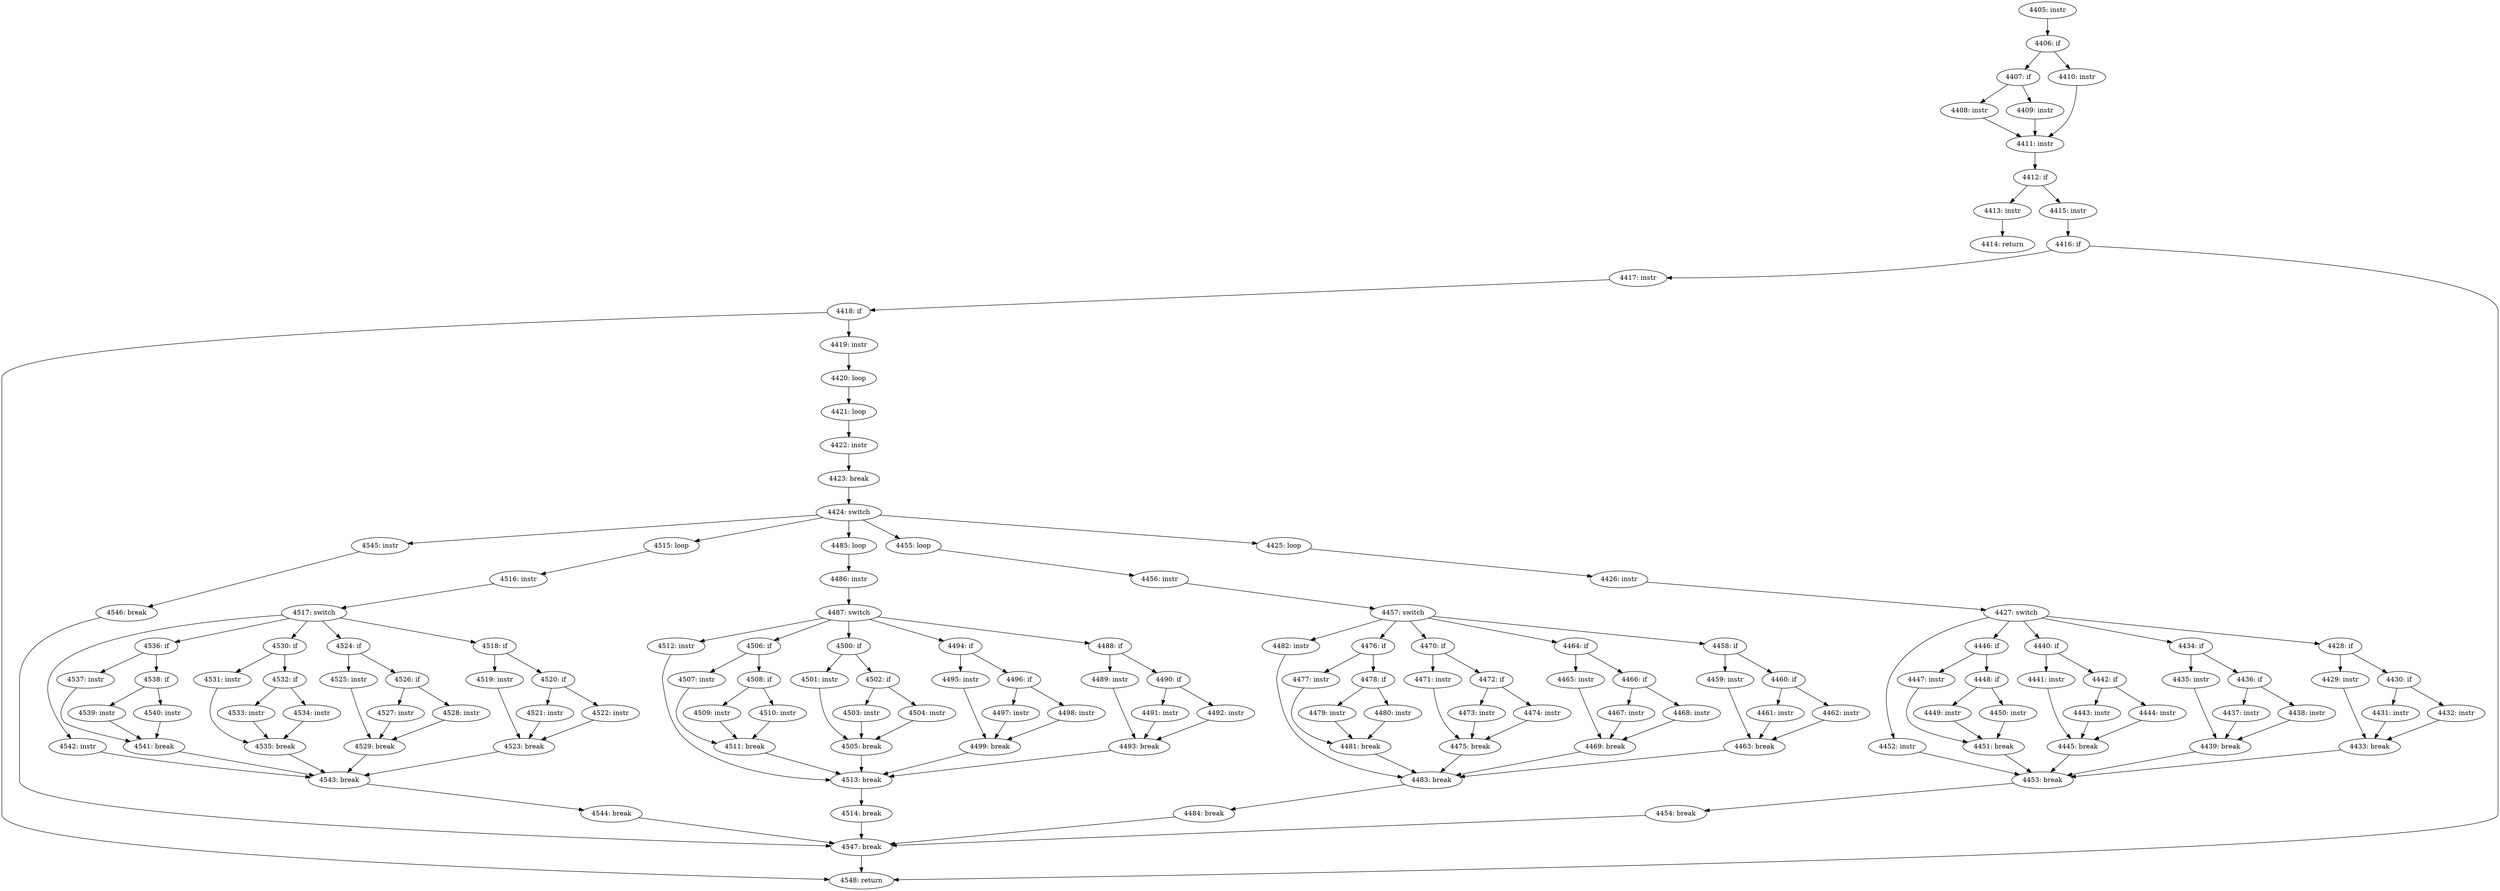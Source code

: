 digraph CFG_tcp_process_tlp_ack {
4405 [label="4405: instr"]
	4405 -> 4406
4406 [label="4406: if"]
	4406 -> 4407
	4406 -> 4410
4407 [label="4407: if"]
	4407 -> 4408
	4407 -> 4409
4408 [label="4408: instr"]
	4408 -> 4411
4409 [label="4409: instr"]
	4409 -> 4411
4410 [label="4410: instr"]
	4410 -> 4411
4411 [label="4411: instr"]
	4411 -> 4412
4412 [label="4412: if"]
	4412 -> 4413
	4412 -> 4415
4413 [label="4413: instr"]
	4413 -> 4414
4414 [label="4414: return"]
	
4415 [label="4415: instr"]
	4415 -> 4416
4416 [label="4416: if"]
	4416 -> 4417
	4416 -> 4548
4417 [label="4417: instr"]
	4417 -> 4418
4418 [label="4418: if"]
	4418 -> 4419
	4418 -> 4548
4419 [label="4419: instr"]
	4419 -> 4420
4420 [label="4420: loop"]
	4420 -> 4421
4421 [label="4421: loop"]
	4421 -> 4422
4422 [label="4422: instr"]
	4422 -> 4423
4423 [label="4423: break"]
	4423 -> 4424
4424 [label="4424: switch"]
	4424 -> 4545
	4424 -> 4515
	4424 -> 4485
	4424 -> 4455
	4424 -> 4425
4425 [label="4425: loop"]
	4425 -> 4426
4426 [label="4426: instr"]
	4426 -> 4427
4427 [label="4427: switch"]
	4427 -> 4452
	4427 -> 4446
	4427 -> 4440
	4427 -> 4434
	4427 -> 4428
4428 [label="4428: if"]
	4428 -> 4429
	4428 -> 4430
4429 [label="4429: instr"]
	4429 -> 4433
4430 [label="4430: if"]
	4430 -> 4431
	4430 -> 4432
4431 [label="4431: instr"]
	4431 -> 4433
4432 [label="4432: instr"]
	4432 -> 4433
4433 [label="4433: break"]
	4433 -> 4453
4434 [label="4434: if"]
	4434 -> 4435
	4434 -> 4436
4435 [label="4435: instr"]
	4435 -> 4439
4436 [label="4436: if"]
	4436 -> 4437
	4436 -> 4438
4437 [label="4437: instr"]
	4437 -> 4439
4438 [label="4438: instr"]
	4438 -> 4439
4439 [label="4439: break"]
	4439 -> 4453
4440 [label="4440: if"]
	4440 -> 4441
	4440 -> 4442
4441 [label="4441: instr"]
	4441 -> 4445
4442 [label="4442: if"]
	4442 -> 4443
	4442 -> 4444
4443 [label="4443: instr"]
	4443 -> 4445
4444 [label="4444: instr"]
	4444 -> 4445
4445 [label="4445: break"]
	4445 -> 4453
4446 [label="4446: if"]
	4446 -> 4447
	4446 -> 4448
4447 [label="4447: instr"]
	4447 -> 4451
4448 [label="4448: if"]
	4448 -> 4449
	4448 -> 4450
4449 [label="4449: instr"]
	4449 -> 4451
4450 [label="4450: instr"]
	4450 -> 4451
4451 [label="4451: break"]
	4451 -> 4453
4452 [label="4452: instr"]
	4452 -> 4453
4453 [label="4453: break"]
	4453 -> 4454
4454 [label="4454: break"]
	4454 -> 4547
4455 [label="4455: loop"]
	4455 -> 4456
4456 [label="4456: instr"]
	4456 -> 4457
4457 [label="4457: switch"]
	4457 -> 4482
	4457 -> 4476
	4457 -> 4470
	4457 -> 4464
	4457 -> 4458
4458 [label="4458: if"]
	4458 -> 4459
	4458 -> 4460
4459 [label="4459: instr"]
	4459 -> 4463
4460 [label="4460: if"]
	4460 -> 4461
	4460 -> 4462
4461 [label="4461: instr"]
	4461 -> 4463
4462 [label="4462: instr"]
	4462 -> 4463
4463 [label="4463: break"]
	4463 -> 4483
4464 [label="4464: if"]
	4464 -> 4465
	4464 -> 4466
4465 [label="4465: instr"]
	4465 -> 4469
4466 [label="4466: if"]
	4466 -> 4467
	4466 -> 4468
4467 [label="4467: instr"]
	4467 -> 4469
4468 [label="4468: instr"]
	4468 -> 4469
4469 [label="4469: break"]
	4469 -> 4483
4470 [label="4470: if"]
	4470 -> 4471
	4470 -> 4472
4471 [label="4471: instr"]
	4471 -> 4475
4472 [label="4472: if"]
	4472 -> 4473
	4472 -> 4474
4473 [label="4473: instr"]
	4473 -> 4475
4474 [label="4474: instr"]
	4474 -> 4475
4475 [label="4475: break"]
	4475 -> 4483
4476 [label="4476: if"]
	4476 -> 4477
	4476 -> 4478
4477 [label="4477: instr"]
	4477 -> 4481
4478 [label="4478: if"]
	4478 -> 4479
	4478 -> 4480
4479 [label="4479: instr"]
	4479 -> 4481
4480 [label="4480: instr"]
	4480 -> 4481
4481 [label="4481: break"]
	4481 -> 4483
4482 [label="4482: instr"]
	4482 -> 4483
4483 [label="4483: break"]
	4483 -> 4484
4484 [label="4484: break"]
	4484 -> 4547
4485 [label="4485: loop"]
	4485 -> 4486
4486 [label="4486: instr"]
	4486 -> 4487
4487 [label="4487: switch"]
	4487 -> 4512
	4487 -> 4506
	4487 -> 4500
	4487 -> 4494
	4487 -> 4488
4488 [label="4488: if"]
	4488 -> 4489
	4488 -> 4490
4489 [label="4489: instr"]
	4489 -> 4493
4490 [label="4490: if"]
	4490 -> 4491
	4490 -> 4492
4491 [label="4491: instr"]
	4491 -> 4493
4492 [label="4492: instr"]
	4492 -> 4493
4493 [label="4493: break"]
	4493 -> 4513
4494 [label="4494: if"]
	4494 -> 4495
	4494 -> 4496
4495 [label="4495: instr"]
	4495 -> 4499
4496 [label="4496: if"]
	4496 -> 4497
	4496 -> 4498
4497 [label="4497: instr"]
	4497 -> 4499
4498 [label="4498: instr"]
	4498 -> 4499
4499 [label="4499: break"]
	4499 -> 4513
4500 [label="4500: if"]
	4500 -> 4501
	4500 -> 4502
4501 [label="4501: instr"]
	4501 -> 4505
4502 [label="4502: if"]
	4502 -> 4503
	4502 -> 4504
4503 [label="4503: instr"]
	4503 -> 4505
4504 [label="4504: instr"]
	4504 -> 4505
4505 [label="4505: break"]
	4505 -> 4513
4506 [label="4506: if"]
	4506 -> 4507
	4506 -> 4508
4507 [label="4507: instr"]
	4507 -> 4511
4508 [label="4508: if"]
	4508 -> 4509
	4508 -> 4510
4509 [label="4509: instr"]
	4509 -> 4511
4510 [label="4510: instr"]
	4510 -> 4511
4511 [label="4511: break"]
	4511 -> 4513
4512 [label="4512: instr"]
	4512 -> 4513
4513 [label="4513: break"]
	4513 -> 4514
4514 [label="4514: break"]
	4514 -> 4547
4515 [label="4515: loop"]
	4515 -> 4516
4516 [label="4516: instr"]
	4516 -> 4517
4517 [label="4517: switch"]
	4517 -> 4542
	4517 -> 4536
	4517 -> 4530
	4517 -> 4524
	4517 -> 4518
4518 [label="4518: if"]
	4518 -> 4519
	4518 -> 4520
4519 [label="4519: instr"]
	4519 -> 4523
4520 [label="4520: if"]
	4520 -> 4521
	4520 -> 4522
4521 [label="4521: instr"]
	4521 -> 4523
4522 [label="4522: instr"]
	4522 -> 4523
4523 [label="4523: break"]
	4523 -> 4543
4524 [label="4524: if"]
	4524 -> 4525
	4524 -> 4526
4525 [label="4525: instr"]
	4525 -> 4529
4526 [label="4526: if"]
	4526 -> 4527
	4526 -> 4528
4527 [label="4527: instr"]
	4527 -> 4529
4528 [label="4528: instr"]
	4528 -> 4529
4529 [label="4529: break"]
	4529 -> 4543
4530 [label="4530: if"]
	4530 -> 4531
	4530 -> 4532
4531 [label="4531: instr"]
	4531 -> 4535
4532 [label="4532: if"]
	4532 -> 4533
	4532 -> 4534
4533 [label="4533: instr"]
	4533 -> 4535
4534 [label="4534: instr"]
	4534 -> 4535
4535 [label="4535: break"]
	4535 -> 4543
4536 [label="4536: if"]
	4536 -> 4537
	4536 -> 4538
4537 [label="4537: instr"]
	4537 -> 4541
4538 [label="4538: if"]
	4538 -> 4539
	4538 -> 4540
4539 [label="4539: instr"]
	4539 -> 4541
4540 [label="4540: instr"]
	4540 -> 4541
4541 [label="4541: break"]
	4541 -> 4543
4542 [label="4542: instr"]
	4542 -> 4543
4543 [label="4543: break"]
	4543 -> 4544
4544 [label="4544: break"]
	4544 -> 4547
4545 [label="4545: instr"]
	4545 -> 4546
4546 [label="4546: break"]
	4546 -> 4547
4547 [label="4547: break"]
	4547 -> 4548
4548 [label="4548: return"]
	
}
